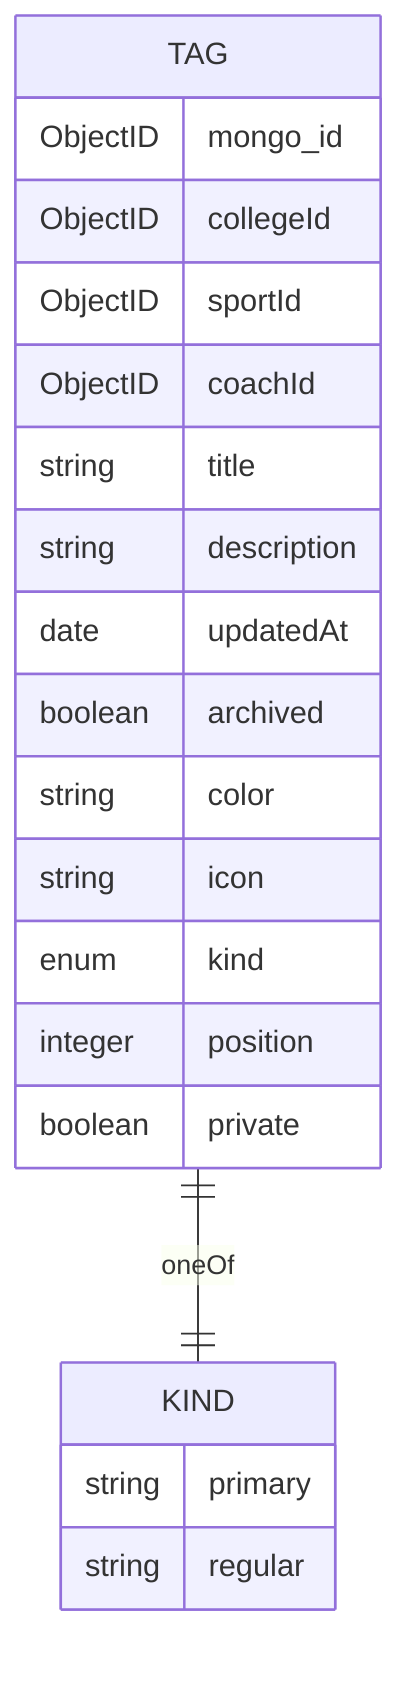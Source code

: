 erDiagram
  TAG ||--|| KIND : oneOf
  TAG {
    ObjectID mongo_id
    ObjectID collegeId
    ObjectID sportId
    ObjectID coachId
    string title
    string description
    date updatedAt
    boolean archived
    string color
    string icon
    enum kind
    integer position
    boolean private
    }
  KIND {
    string primary
    string regular
  }